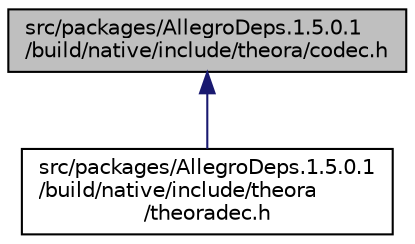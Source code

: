 digraph "src/packages/AllegroDeps.1.5.0.1/build/native/include/theora/codec.h"
{
  edge [fontname="Helvetica",fontsize="10",labelfontname="Helvetica",labelfontsize="10"];
  node [fontname="Helvetica",fontsize="10",shape=record];
  Node5 [label="src/packages/AllegroDeps.1.5.0.1\l/build/native/include/theora/codec.h",height=0.2,width=0.4,color="black", fillcolor="grey75", style="filled", fontcolor="black"];
  Node5 -> Node6 [dir="back",color="midnightblue",fontsize="10",style="solid",fontname="Helvetica"];
  Node6 [label="src/packages/AllegroDeps.1.5.0.1\l/build/native/include/theora\l/theoradec.h",height=0.2,width=0.4,color="black", fillcolor="white", style="filled",URL="$theoradec_8h.html"];
}
